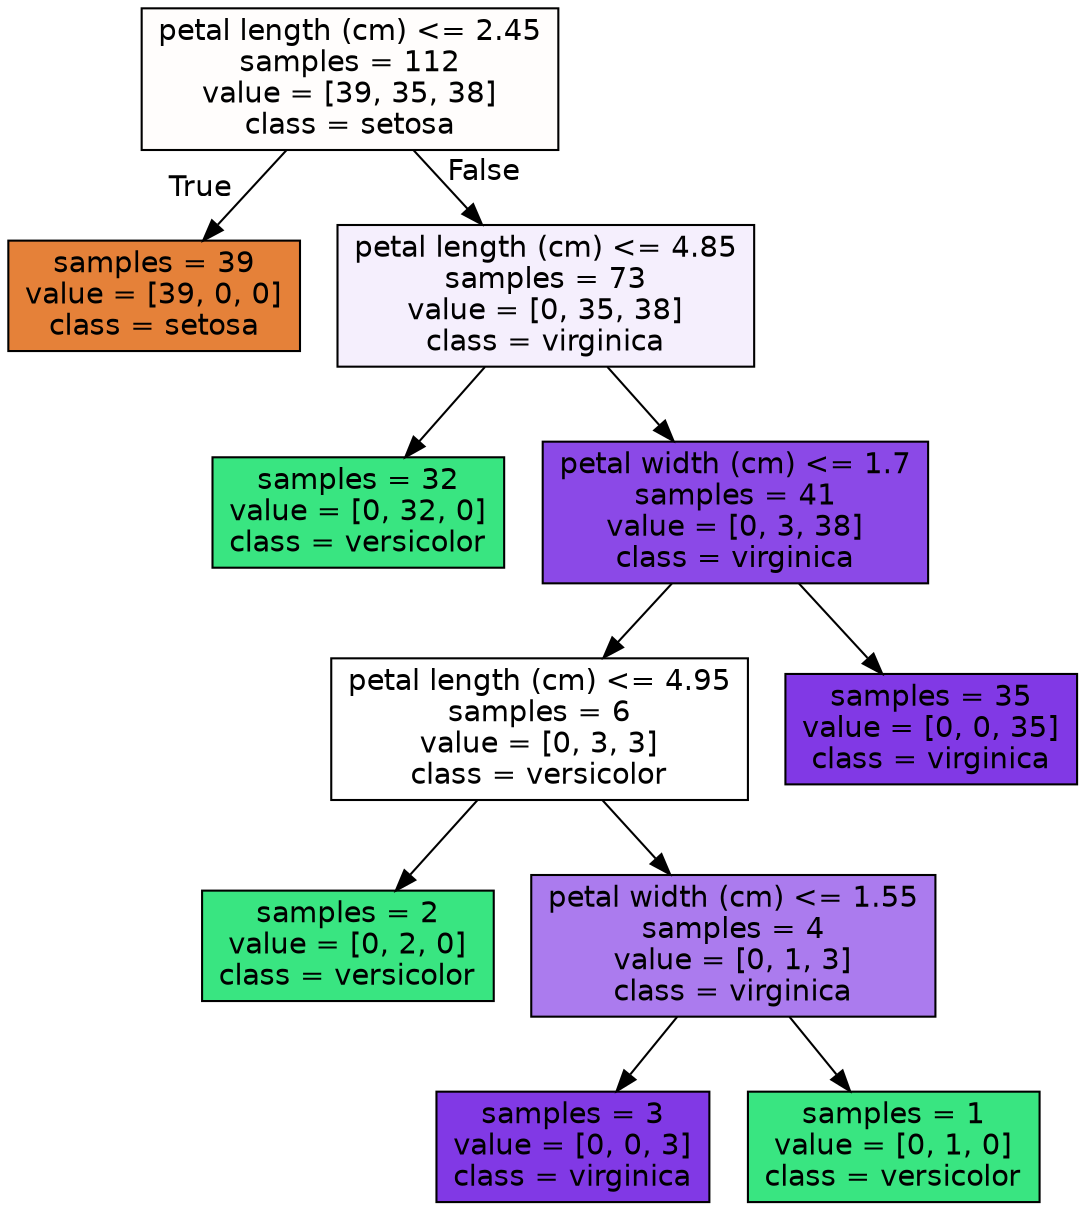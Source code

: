 digraph Tree {
node [shape=box, style="filled", color="black", fontname="helvetica"] ;
edge [fontname="helvetica"] ;
0 [label="petal length (cm) <= 2.45\nsamples = 112\nvalue = [39, 35, 38]\nclass = setosa", fillcolor="#fffdfc"] ;
1 [label="samples = 39\nvalue = [39, 0, 0]\nclass = setosa", fillcolor="#e58139"] ;
0 -> 1 [labeldistance=2.5, labelangle=45, headlabel="True"] ;
2 [label="petal length (cm) <= 4.85\nsamples = 73\nvalue = [0, 35, 38]\nclass = virginica", fillcolor="#f5effd"] ;
0 -> 2 [labeldistance=2.5, labelangle=-45, headlabel="False"] ;
3 [label="samples = 32\nvalue = [0, 32, 0]\nclass = versicolor", fillcolor="#39e581"] ;
2 -> 3 ;
4 [label="petal width (cm) <= 1.7\nsamples = 41\nvalue = [0, 3, 38]\nclass = virginica", fillcolor="#8b49e7"] ;
2 -> 4 ;
5 [label="petal length (cm) <= 4.95\nsamples = 6\nvalue = [0, 3, 3]\nclass = versicolor", fillcolor="#ffffff"] ;
4 -> 5 ;
6 [label="samples = 2\nvalue = [0, 2, 0]\nclass = versicolor", fillcolor="#39e581"] ;
5 -> 6 ;
7 [label="petal width (cm) <= 1.55\nsamples = 4\nvalue = [0, 1, 3]\nclass = virginica", fillcolor="#ab7bee"] ;
5 -> 7 ;
8 [label="samples = 3\nvalue = [0, 0, 3]\nclass = virginica", fillcolor="#8139e5"] ;
7 -> 8 ;
9 [label="samples = 1\nvalue = [0, 1, 0]\nclass = versicolor", fillcolor="#39e581"] ;
7 -> 9 ;
10 [label="samples = 35\nvalue = [0, 0, 35]\nclass = virginica", fillcolor="#8139e5"] ;
4 -> 10 ;
}